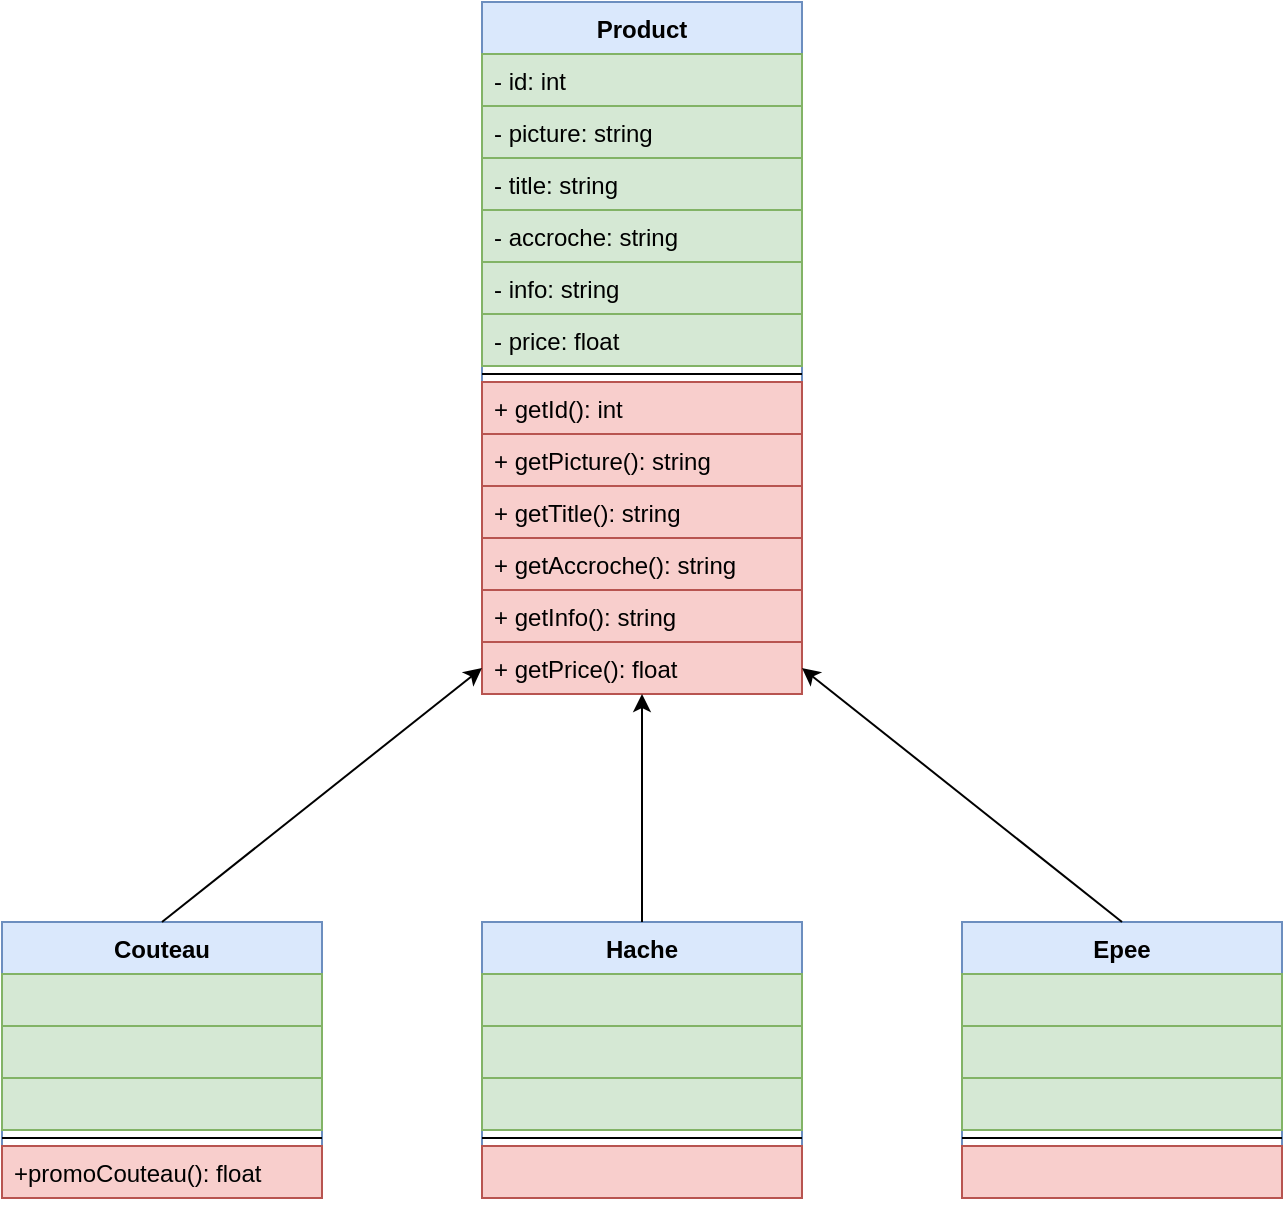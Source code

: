 <mxfile version="16.2.7" type="device"><diagram id="B_gtA58iMyd2xIwDaV7T" name="Page-1"><mxGraphModel dx="1217" dy="640" grid="1" gridSize="10" guides="1" tooltips="1" connect="1" arrows="1" fold="1" page="1" pageScale="1" pageWidth="827" pageHeight="1169" math="0" shadow="0"><root><mxCell id="0"/><mxCell id="1" parent="0"/><mxCell id="LdDWBn-O-WFLsAlpp-23-1" value="Product" style="swimlane;fontStyle=1;align=center;verticalAlign=top;childLayout=stackLayout;horizontal=1;startSize=26;horizontalStack=0;resizeParent=1;resizeParentMax=0;resizeLast=0;collapsible=1;marginBottom=0;fillColor=#dae8fc;strokeColor=#6c8ebf;" vertex="1" parent="1"><mxGeometry x="320" y="20" width="160" height="346" as="geometry"/></mxCell><mxCell id="LdDWBn-O-WFLsAlpp-23-2" value="- id: int&#10;" style="text;strokeColor=#82b366;fillColor=#d5e8d4;align=left;verticalAlign=top;spacingLeft=4;spacingRight=4;overflow=hidden;rotatable=0;points=[[0,0.5],[1,0.5]];portConstraint=eastwest;" vertex="1" parent="LdDWBn-O-WFLsAlpp-23-1"><mxGeometry y="26" width="160" height="26" as="geometry"/></mxCell><mxCell id="LdDWBn-O-WFLsAlpp-23-5" value="- picture: string" style="text;strokeColor=#82b366;fillColor=#d5e8d4;align=left;verticalAlign=top;spacingLeft=4;spacingRight=4;overflow=hidden;rotatable=0;points=[[0,0.5],[1,0.5]];portConstraint=eastwest;" vertex="1" parent="LdDWBn-O-WFLsAlpp-23-1"><mxGeometry y="52" width="160" height="26" as="geometry"/></mxCell><mxCell id="LdDWBn-O-WFLsAlpp-23-6" value="- title: string&#10;" style="text;strokeColor=#82b366;fillColor=#d5e8d4;align=left;verticalAlign=top;spacingLeft=4;spacingRight=4;overflow=hidden;rotatable=0;points=[[0,0.5],[1,0.5]];portConstraint=eastwest;" vertex="1" parent="LdDWBn-O-WFLsAlpp-23-1"><mxGeometry y="78" width="160" height="26" as="geometry"/></mxCell><mxCell id="LdDWBn-O-WFLsAlpp-23-9" value="- accroche: string&#10;" style="text;strokeColor=#82b366;fillColor=#d5e8d4;align=left;verticalAlign=top;spacingLeft=4;spacingRight=4;overflow=hidden;rotatable=0;points=[[0,0.5],[1,0.5]];portConstraint=eastwest;" vertex="1" parent="LdDWBn-O-WFLsAlpp-23-1"><mxGeometry y="104" width="160" height="26" as="geometry"/></mxCell><mxCell id="LdDWBn-O-WFLsAlpp-23-8" value="- info: string&#10;" style="text;strokeColor=#82b366;fillColor=#d5e8d4;align=left;verticalAlign=top;spacingLeft=4;spacingRight=4;overflow=hidden;rotatable=0;points=[[0,0.5],[1,0.5]];portConstraint=eastwest;" vertex="1" parent="LdDWBn-O-WFLsAlpp-23-1"><mxGeometry y="130" width="160" height="26" as="geometry"/></mxCell><mxCell id="LdDWBn-O-WFLsAlpp-23-7" value="- price: float&#10;" style="text;strokeColor=#82b366;fillColor=#d5e8d4;align=left;verticalAlign=top;spacingLeft=4;spacingRight=4;overflow=hidden;rotatable=0;points=[[0,0.5],[1,0.5]];portConstraint=eastwest;" vertex="1" parent="LdDWBn-O-WFLsAlpp-23-1"><mxGeometry y="156" width="160" height="26" as="geometry"/></mxCell><mxCell id="LdDWBn-O-WFLsAlpp-23-3" value="" style="line;strokeWidth=1;fillColor=none;align=left;verticalAlign=middle;spacingTop=-1;spacingLeft=3;spacingRight=3;rotatable=0;labelPosition=right;points=[];portConstraint=eastwest;" vertex="1" parent="LdDWBn-O-WFLsAlpp-23-1"><mxGeometry y="182" width="160" height="8" as="geometry"/></mxCell><mxCell id="LdDWBn-O-WFLsAlpp-23-10" value="+ getId(): int" style="text;strokeColor=#b85450;fillColor=#f8cecc;align=left;verticalAlign=top;spacingLeft=4;spacingRight=4;overflow=hidden;rotatable=0;points=[[0,0.5],[1,0.5]];portConstraint=eastwest;" vertex="1" parent="LdDWBn-O-WFLsAlpp-23-1"><mxGeometry y="190" width="160" height="26" as="geometry"/></mxCell><mxCell id="LdDWBn-O-WFLsAlpp-23-14" value="+ getPicture(): string" style="text;strokeColor=#b85450;fillColor=#f8cecc;align=left;verticalAlign=top;spacingLeft=4;spacingRight=4;overflow=hidden;rotatable=0;points=[[0,0.5],[1,0.5]];portConstraint=eastwest;" vertex="1" parent="LdDWBn-O-WFLsAlpp-23-1"><mxGeometry y="216" width="160" height="26" as="geometry"/></mxCell><mxCell id="LdDWBn-O-WFLsAlpp-23-4" value="+ getTitle(): string" style="text;strokeColor=#b85450;fillColor=#f8cecc;align=left;verticalAlign=top;spacingLeft=4;spacingRight=4;overflow=hidden;rotatable=0;points=[[0,0.5],[1,0.5]];portConstraint=eastwest;" vertex="1" parent="LdDWBn-O-WFLsAlpp-23-1"><mxGeometry y="242" width="160" height="26" as="geometry"/></mxCell><mxCell id="LdDWBn-O-WFLsAlpp-23-12" value="+ getAccroche(): string" style="text;strokeColor=#b85450;fillColor=#f8cecc;align=left;verticalAlign=top;spacingLeft=4;spacingRight=4;overflow=hidden;rotatable=0;points=[[0,0.5],[1,0.5]];portConstraint=eastwest;" vertex="1" parent="LdDWBn-O-WFLsAlpp-23-1"><mxGeometry y="268" width="160" height="26" as="geometry"/></mxCell><mxCell id="LdDWBn-O-WFLsAlpp-23-11" value="+ getInfo(): string" style="text;strokeColor=#b85450;fillColor=#f8cecc;align=left;verticalAlign=top;spacingLeft=4;spacingRight=4;overflow=hidden;rotatable=0;points=[[0,0.5],[1,0.5]];portConstraint=eastwest;" vertex="1" parent="LdDWBn-O-WFLsAlpp-23-1"><mxGeometry y="294" width="160" height="26" as="geometry"/></mxCell><mxCell id="LdDWBn-O-WFLsAlpp-23-13" value="+ getPrice(): float" style="text;strokeColor=#b85450;fillColor=#f8cecc;align=left;verticalAlign=top;spacingLeft=4;spacingRight=4;overflow=hidden;rotatable=0;points=[[0,0.5],[1,0.5]];portConstraint=eastwest;" vertex="1" parent="LdDWBn-O-WFLsAlpp-23-1"><mxGeometry y="320" width="160" height="26" as="geometry"/></mxCell><mxCell id="LdDWBn-O-WFLsAlpp-23-15" value="Couteau" style="swimlane;fontStyle=1;align=center;verticalAlign=top;childLayout=stackLayout;horizontal=1;startSize=26;horizontalStack=0;resizeParent=1;resizeParentMax=0;resizeLast=0;collapsible=1;marginBottom=0;fillColor=#dae8fc;strokeColor=#6c8ebf;" vertex="1" parent="1"><mxGeometry x="80" y="480" width="160" height="138" as="geometry"/></mxCell><mxCell id="LdDWBn-O-WFLsAlpp-23-16" value="" style="text;strokeColor=#82b366;fillColor=#d5e8d4;align=left;verticalAlign=top;spacingLeft=4;spacingRight=4;overflow=hidden;rotatable=0;points=[[0,0.5],[1,0.5]];portConstraint=eastwest;" vertex="1" parent="LdDWBn-O-WFLsAlpp-23-15"><mxGeometry y="26" width="160" height="26" as="geometry"/></mxCell><mxCell id="LdDWBn-O-WFLsAlpp-23-17" value="" style="text;strokeColor=#82b366;fillColor=#d5e8d4;align=left;verticalAlign=top;spacingLeft=4;spacingRight=4;overflow=hidden;rotatable=0;points=[[0,0.5],[1,0.5]];portConstraint=eastwest;" vertex="1" parent="LdDWBn-O-WFLsAlpp-23-15"><mxGeometry y="52" width="160" height="26" as="geometry"/></mxCell><mxCell id="LdDWBn-O-WFLsAlpp-23-18" value="" style="text;strokeColor=#82b366;fillColor=#d5e8d4;align=left;verticalAlign=top;spacingLeft=4;spacingRight=4;overflow=hidden;rotatable=0;points=[[0,0.5],[1,0.5]];portConstraint=eastwest;" vertex="1" parent="LdDWBn-O-WFLsAlpp-23-15"><mxGeometry y="78" width="160" height="26" as="geometry"/></mxCell><mxCell id="LdDWBn-O-WFLsAlpp-23-22" value="" style="line;strokeWidth=1;fillColor=none;align=left;verticalAlign=middle;spacingTop=-1;spacingLeft=3;spacingRight=3;rotatable=0;labelPosition=right;points=[];portConstraint=eastwest;" vertex="1" parent="LdDWBn-O-WFLsAlpp-23-15"><mxGeometry y="104" width="160" height="8" as="geometry"/></mxCell><mxCell id="LdDWBn-O-WFLsAlpp-23-23" value="+promoCouteau(): float" style="text;strokeColor=#b85450;fillColor=#f8cecc;align=left;verticalAlign=top;spacingLeft=4;spacingRight=4;overflow=hidden;rotatable=0;points=[[0,0.5],[1,0.5]];portConstraint=eastwest;" vertex="1" parent="LdDWBn-O-WFLsAlpp-23-15"><mxGeometry y="112" width="160" height="26" as="geometry"/></mxCell><mxCell id="LdDWBn-O-WFLsAlpp-23-29" value="Hache" style="swimlane;fontStyle=1;align=center;verticalAlign=top;childLayout=stackLayout;horizontal=1;startSize=26;horizontalStack=0;resizeParent=1;resizeParentMax=0;resizeLast=0;collapsible=1;marginBottom=0;fillColor=#dae8fc;strokeColor=#6c8ebf;" vertex="1" parent="1"><mxGeometry x="320" y="480" width="160" height="138" as="geometry"/></mxCell><mxCell id="LdDWBn-O-WFLsAlpp-23-30" value="" style="text;strokeColor=#82b366;fillColor=#d5e8d4;align=left;verticalAlign=top;spacingLeft=4;spacingRight=4;overflow=hidden;rotatable=0;points=[[0,0.5],[1,0.5]];portConstraint=eastwest;" vertex="1" parent="LdDWBn-O-WFLsAlpp-23-29"><mxGeometry y="26" width="160" height="26" as="geometry"/></mxCell><mxCell id="LdDWBn-O-WFLsAlpp-23-31" value="" style="text;strokeColor=#82b366;fillColor=#d5e8d4;align=left;verticalAlign=top;spacingLeft=4;spacingRight=4;overflow=hidden;rotatable=0;points=[[0,0.5],[1,0.5]];portConstraint=eastwest;" vertex="1" parent="LdDWBn-O-WFLsAlpp-23-29"><mxGeometry y="52" width="160" height="26" as="geometry"/></mxCell><mxCell id="LdDWBn-O-WFLsAlpp-23-32" value="" style="text;strokeColor=#82b366;fillColor=#d5e8d4;align=left;verticalAlign=top;spacingLeft=4;spacingRight=4;overflow=hidden;rotatable=0;points=[[0,0.5],[1,0.5]];portConstraint=eastwest;" vertex="1" parent="LdDWBn-O-WFLsAlpp-23-29"><mxGeometry y="78" width="160" height="26" as="geometry"/></mxCell><mxCell id="LdDWBn-O-WFLsAlpp-23-36" value="" style="line;strokeWidth=1;fillColor=none;align=left;verticalAlign=middle;spacingTop=-1;spacingLeft=3;spacingRight=3;rotatable=0;labelPosition=right;points=[];portConstraint=eastwest;" vertex="1" parent="LdDWBn-O-WFLsAlpp-23-29"><mxGeometry y="104" width="160" height="8" as="geometry"/></mxCell><mxCell id="LdDWBn-O-WFLsAlpp-23-39" value="" style="text;strokeColor=#b85450;fillColor=#f8cecc;align=left;verticalAlign=top;spacingLeft=4;spacingRight=4;overflow=hidden;rotatable=0;points=[[0,0.5],[1,0.5]];portConstraint=eastwest;" vertex="1" parent="LdDWBn-O-WFLsAlpp-23-29"><mxGeometry y="112" width="160" height="26" as="geometry"/></mxCell><mxCell id="LdDWBn-O-WFLsAlpp-23-43" value="Epee" style="swimlane;fontStyle=1;align=center;verticalAlign=top;childLayout=stackLayout;horizontal=1;startSize=26;horizontalStack=0;resizeParent=1;resizeParentMax=0;resizeLast=0;collapsible=1;marginBottom=0;fillColor=#dae8fc;strokeColor=#6c8ebf;" vertex="1" parent="1"><mxGeometry x="560" y="480" width="160" height="138" as="geometry"/></mxCell><mxCell id="LdDWBn-O-WFLsAlpp-23-44" value="" style="text;strokeColor=#82b366;fillColor=#d5e8d4;align=left;verticalAlign=top;spacingLeft=4;spacingRight=4;overflow=hidden;rotatable=0;points=[[0,0.5],[1,0.5]];portConstraint=eastwest;" vertex="1" parent="LdDWBn-O-WFLsAlpp-23-43"><mxGeometry y="26" width="160" height="26" as="geometry"/></mxCell><mxCell id="LdDWBn-O-WFLsAlpp-23-45" value="" style="text;strokeColor=#82b366;fillColor=#d5e8d4;align=left;verticalAlign=top;spacingLeft=4;spacingRight=4;overflow=hidden;rotatable=0;points=[[0,0.5],[1,0.5]];portConstraint=eastwest;" vertex="1" parent="LdDWBn-O-WFLsAlpp-23-43"><mxGeometry y="52" width="160" height="26" as="geometry"/></mxCell><mxCell id="LdDWBn-O-WFLsAlpp-23-46" value="" style="text;strokeColor=#82b366;fillColor=#d5e8d4;align=left;verticalAlign=top;spacingLeft=4;spacingRight=4;overflow=hidden;rotatable=0;points=[[0,0.5],[1,0.5]];portConstraint=eastwest;" vertex="1" parent="LdDWBn-O-WFLsAlpp-23-43"><mxGeometry y="78" width="160" height="26" as="geometry"/></mxCell><mxCell id="LdDWBn-O-WFLsAlpp-23-50" value="" style="line;strokeWidth=1;fillColor=none;align=left;verticalAlign=middle;spacingTop=-1;spacingLeft=3;spacingRight=3;rotatable=0;labelPosition=right;points=[];portConstraint=eastwest;" vertex="1" parent="LdDWBn-O-WFLsAlpp-23-43"><mxGeometry y="104" width="160" height="8" as="geometry"/></mxCell><mxCell id="LdDWBn-O-WFLsAlpp-23-51" value="" style="text;strokeColor=#b85450;fillColor=#f8cecc;align=left;verticalAlign=top;spacingLeft=4;spacingRight=4;overflow=hidden;rotatable=0;points=[[0,0.5],[1,0.5]];portConstraint=eastwest;" vertex="1" parent="LdDWBn-O-WFLsAlpp-23-43"><mxGeometry y="112" width="160" height="26" as="geometry"/></mxCell><mxCell id="LdDWBn-O-WFLsAlpp-23-57" value="" style="endArrow=classic;html=1;rounded=0;entryX=0;entryY=0.5;entryDx=0;entryDy=0;exitX=0.5;exitY=0;exitDx=0;exitDy=0;" edge="1" parent="1" source="LdDWBn-O-WFLsAlpp-23-15" target="LdDWBn-O-WFLsAlpp-23-13"><mxGeometry width="50" height="50" relative="1" as="geometry"><mxPoint x="180" y="490" as="sourcePoint"/><mxPoint x="230" y="440" as="targetPoint"/></mxGeometry></mxCell><mxCell id="LdDWBn-O-WFLsAlpp-23-58" value="" style="endArrow=classic;html=1;rounded=0;entryX=0.5;entryY=1;entryDx=0;entryDy=0;exitX=0.5;exitY=0;exitDx=0;exitDy=0;" edge="1" parent="1" source="LdDWBn-O-WFLsAlpp-23-29" target="LdDWBn-O-WFLsAlpp-23-1"><mxGeometry width="50" height="50" relative="1" as="geometry"><mxPoint x="400" y="470" as="sourcePoint"/><mxPoint x="460" y="440" as="targetPoint"/></mxGeometry></mxCell><mxCell id="LdDWBn-O-WFLsAlpp-23-59" value="" style="endArrow=classic;html=1;rounded=0;entryX=1;entryY=0.5;entryDx=0;entryDy=0;exitX=0.5;exitY=0;exitDx=0;exitDy=0;" edge="1" parent="1" source="LdDWBn-O-WFLsAlpp-23-43" target="LdDWBn-O-WFLsAlpp-23-13"><mxGeometry width="50" height="50" relative="1" as="geometry"><mxPoint x="640" y="530" as="sourcePoint"/><mxPoint x="690" y="480" as="targetPoint"/></mxGeometry></mxCell></root></mxGraphModel></diagram></mxfile>